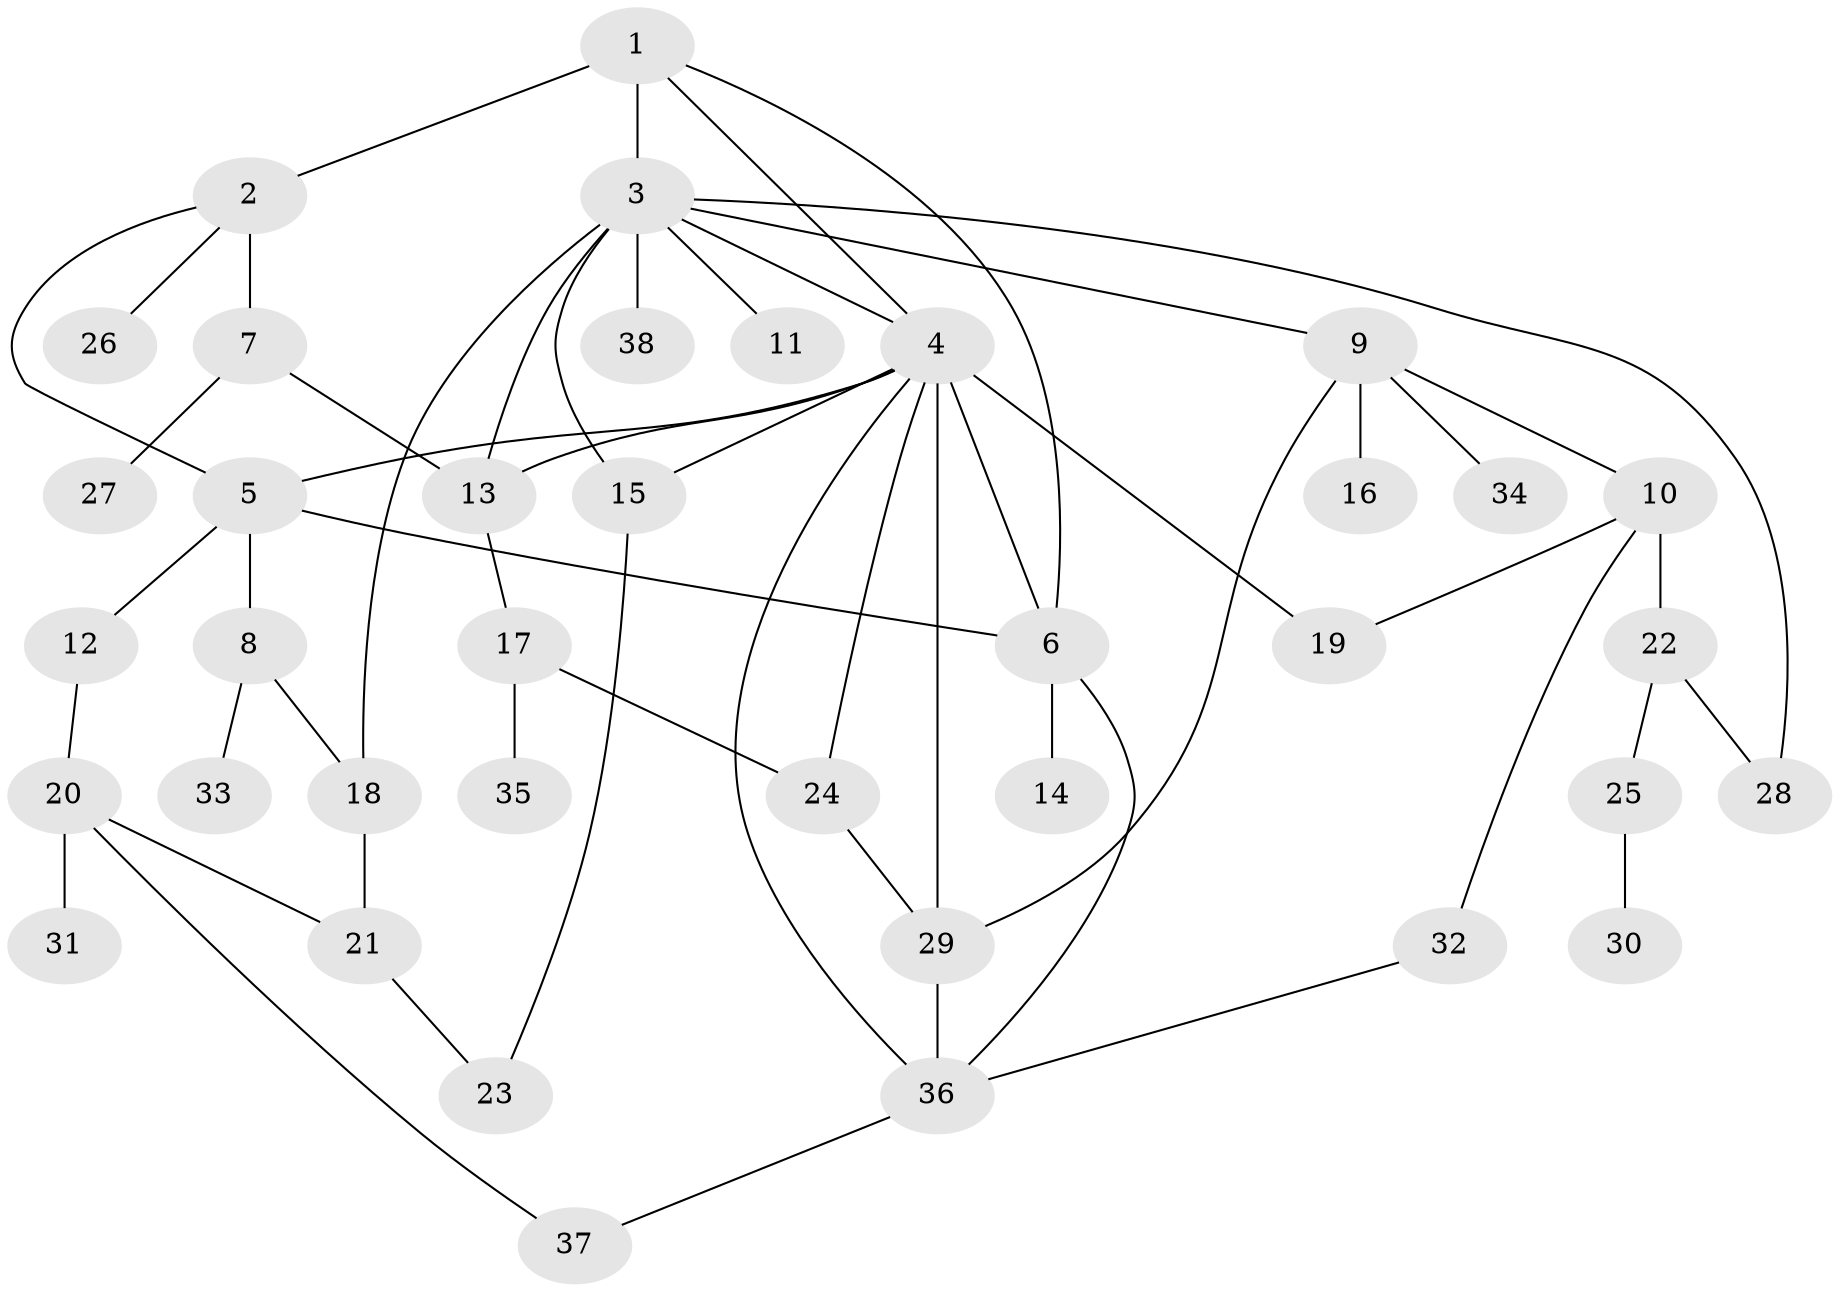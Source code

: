 // original degree distribution, {4: 0.12962962962962962, 5: 0.14814814814814814, 6: 0.018518518518518517, 8: 0.018518518518518517, 3: 0.2037037037037037, 1: 0.2037037037037037, 2: 0.2777777777777778}
// Generated by graph-tools (version 1.1) at 2025/49/03/04/25 22:49:03]
// undirected, 38 vertices, 56 edges
graph export_dot {
  node [color=gray90,style=filled];
  1;
  2;
  3;
  4;
  5;
  6;
  7;
  8;
  9;
  10;
  11;
  12;
  13;
  14;
  15;
  16;
  17;
  18;
  19;
  20;
  21;
  22;
  23;
  24;
  25;
  26;
  27;
  28;
  29;
  30;
  31;
  32;
  33;
  34;
  35;
  36;
  37;
  38;
  1 -- 2 [weight=2.0];
  1 -- 3 [weight=3.0];
  1 -- 4 [weight=1.0];
  1 -- 6 [weight=1.0];
  2 -- 5 [weight=1.0];
  2 -- 7 [weight=1.0];
  2 -- 26 [weight=1.0];
  3 -- 4 [weight=1.0];
  3 -- 9 [weight=1.0];
  3 -- 11 [weight=1.0];
  3 -- 13 [weight=1.0];
  3 -- 15 [weight=1.0];
  3 -- 18 [weight=1.0];
  3 -- 28 [weight=1.0];
  3 -- 38 [weight=2.0];
  4 -- 5 [weight=1.0];
  4 -- 6 [weight=1.0];
  4 -- 13 [weight=1.0];
  4 -- 15 [weight=1.0];
  4 -- 19 [weight=1.0];
  4 -- 24 [weight=1.0];
  4 -- 29 [weight=1.0];
  4 -- 36 [weight=1.0];
  5 -- 6 [weight=1.0];
  5 -- 8 [weight=1.0];
  5 -- 12 [weight=1.0];
  6 -- 14 [weight=1.0];
  6 -- 36 [weight=1.0];
  7 -- 13 [weight=1.0];
  7 -- 27 [weight=1.0];
  8 -- 18 [weight=1.0];
  8 -- 33 [weight=1.0];
  9 -- 10 [weight=1.0];
  9 -- 16 [weight=1.0];
  9 -- 29 [weight=1.0];
  9 -- 34 [weight=1.0];
  10 -- 19 [weight=1.0];
  10 -- 22 [weight=1.0];
  10 -- 32 [weight=1.0];
  12 -- 20 [weight=1.0];
  13 -- 17 [weight=1.0];
  15 -- 23 [weight=1.0];
  17 -- 24 [weight=1.0];
  17 -- 35 [weight=1.0];
  18 -- 21 [weight=1.0];
  20 -- 21 [weight=1.0];
  20 -- 31 [weight=1.0];
  20 -- 37 [weight=1.0];
  21 -- 23 [weight=1.0];
  22 -- 25 [weight=1.0];
  22 -- 28 [weight=1.0];
  24 -- 29 [weight=1.0];
  25 -- 30 [weight=1.0];
  29 -- 36 [weight=1.0];
  32 -- 36 [weight=1.0];
  36 -- 37 [weight=1.0];
}
